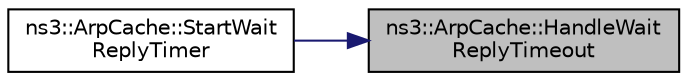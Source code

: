digraph "ns3::ArpCache::HandleWaitReplyTimeout"
{
 // LATEX_PDF_SIZE
  edge [fontname="Helvetica",fontsize="10",labelfontname="Helvetica",labelfontsize="10"];
  node [fontname="Helvetica",fontsize="10",shape=record];
  rankdir="RL";
  Node1 [label="ns3::ArpCache::HandleWait\lReplyTimeout",height=0.2,width=0.4,color="black", fillcolor="grey75", style="filled", fontcolor="black",tooltip="This function is an event handler for the event that the ArpCache wants to check whether it must retr..."];
  Node1 -> Node2 [dir="back",color="midnightblue",fontsize="10",style="solid",fontname="Helvetica"];
  Node2 [label="ns3::ArpCache::StartWait\lReplyTimer",height=0.2,width=0.4,color="black", fillcolor="white", style="filled",URL="$classns3_1_1_arp_cache.html#ada18c1c06844b8e43201d3d7a3a61098",tooltip="This method will schedule a timeout at WaitReplyTimeout interval in the future, unless a timer is alr..."];
}
